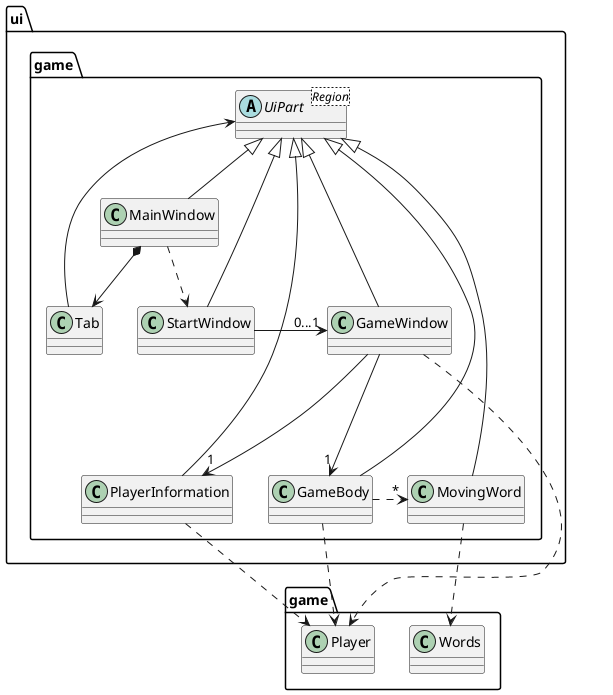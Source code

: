 @startuml
package ui.game {
    class StartWindow
    class Tab
    class MainWindow
    abstract class UiPart<Region>
    class GameWindow
    class PlayerInformation
    class GameBody
    class MovingWord
}

package game {
    class Player
    class Words
}

UiPart <- Tab
UiPart <|-- MainWindow
UiPart <|- StartWindow
UiPart <|-- GameWindow
UiPart <|-- GameBody
UiPart <|-- PlayerInformation
UiPart <|-- MovingWord

MainWindow *--> Tab
MainWindow ..> StartWindow
StartWindow -right--> "0...1" GameWindow
GameWindow -down--> "1" GameBody
GameWindow -down--> "1" PlayerInformation

MovingWord .down.> Words
GameWindow .down.> Player
GameBody .down.> Player
GameBody .right.> "*" MovingWord
PlayerInformation .down.> Player

@enduml
